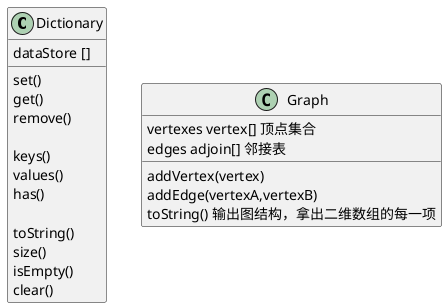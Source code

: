 @startuml

class Dictionary{
dataStore []

set()
get()
remove()

keys()
values()
has()

toString()
size()
isEmpty()
clear()
}

class Graph {
vertexes vertex[] 顶点集合
edges adjoin[] 邻接表

addVertex(vertex)
addEdge(vertexA,vertexB)
toString() 输出图结构，拿出二维数组的每一项
}


@enduml
